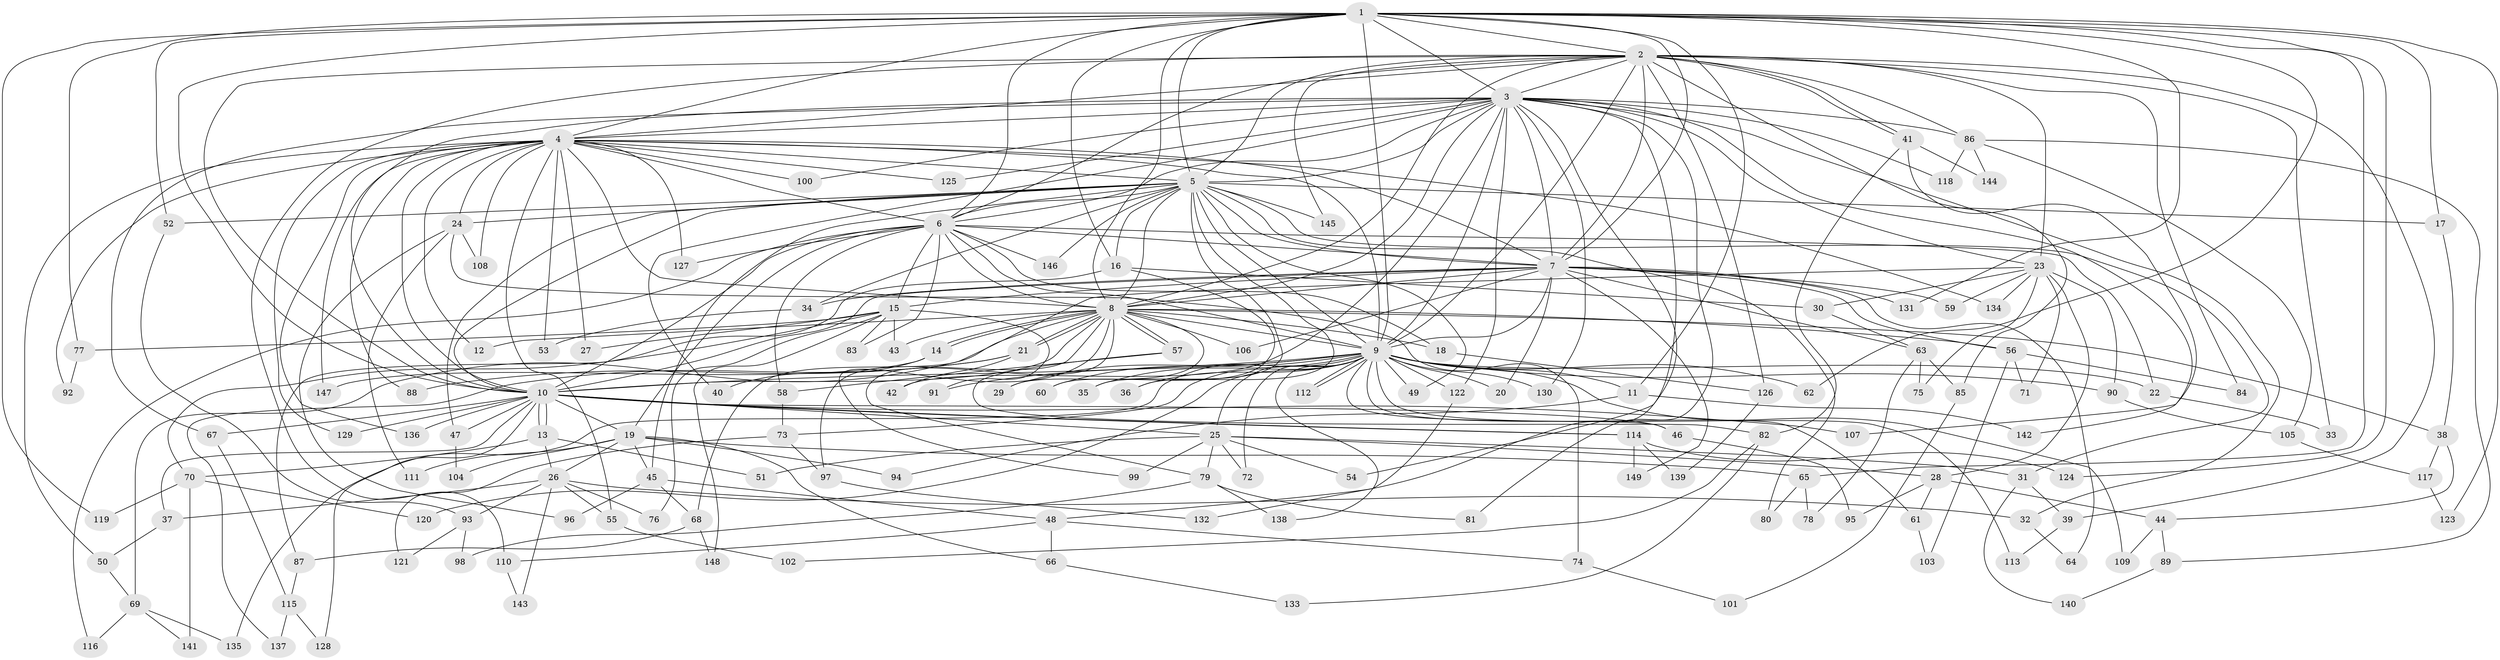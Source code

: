 // coarse degree distribution, {21: 0.011235955056179775, 23: 0.011235955056179775, 24: 0.011235955056179775, 4: 0.11235955056179775, 2: 0.5280898876404494, 1: 0.0449438202247191, 3: 0.12359550561797752, 11: 0.011235955056179775, 5: 0.07865168539325842, 8: 0.011235955056179775, 10: 0.011235955056179775, 9: 0.02247191011235955, 29: 0.011235955056179775, 20: 0.011235955056179775}
// Generated by graph-tools (version 1.1) at 2025/49/03/04/25 21:49:11]
// undirected, 149 vertices, 323 edges
graph export_dot {
graph [start="1"]
  node [color=gray90,style=filled];
  1;
  2;
  3;
  4;
  5;
  6;
  7;
  8;
  9;
  10;
  11;
  12;
  13;
  14;
  15;
  16;
  17;
  18;
  19;
  20;
  21;
  22;
  23;
  24;
  25;
  26;
  27;
  28;
  29;
  30;
  31;
  32;
  33;
  34;
  35;
  36;
  37;
  38;
  39;
  40;
  41;
  42;
  43;
  44;
  45;
  46;
  47;
  48;
  49;
  50;
  51;
  52;
  53;
  54;
  55;
  56;
  57;
  58;
  59;
  60;
  61;
  62;
  63;
  64;
  65;
  66;
  67;
  68;
  69;
  70;
  71;
  72;
  73;
  74;
  75;
  76;
  77;
  78;
  79;
  80;
  81;
  82;
  83;
  84;
  85;
  86;
  87;
  88;
  89;
  90;
  91;
  92;
  93;
  94;
  95;
  96;
  97;
  98;
  99;
  100;
  101;
  102;
  103;
  104;
  105;
  106;
  107;
  108;
  109;
  110;
  111;
  112;
  113;
  114;
  115;
  116;
  117;
  118;
  119;
  120;
  121;
  122;
  123;
  124;
  125;
  126;
  127;
  128;
  129;
  130;
  131;
  132;
  133;
  134;
  135;
  136;
  137;
  138;
  139;
  140;
  141;
  142;
  143;
  144;
  145;
  146;
  147;
  148;
  149;
  1 -- 2;
  1 -- 3;
  1 -- 4;
  1 -- 5;
  1 -- 6;
  1 -- 7;
  1 -- 8;
  1 -- 9;
  1 -- 10;
  1 -- 11;
  1 -- 16;
  1 -- 17;
  1 -- 52;
  1 -- 62;
  1 -- 65;
  1 -- 77;
  1 -- 119;
  1 -- 123;
  1 -- 124;
  1 -- 131;
  2 -- 3;
  2 -- 4;
  2 -- 5;
  2 -- 6;
  2 -- 7;
  2 -- 8;
  2 -- 9;
  2 -- 10;
  2 -- 23;
  2 -- 33;
  2 -- 39;
  2 -- 41;
  2 -- 41;
  2 -- 84;
  2 -- 85;
  2 -- 86;
  2 -- 110;
  2 -- 126;
  2 -- 145;
  3 -- 4;
  3 -- 5;
  3 -- 6;
  3 -- 7;
  3 -- 8;
  3 -- 9;
  3 -- 10;
  3 -- 23;
  3 -- 32;
  3 -- 40;
  3 -- 42;
  3 -- 48;
  3 -- 54;
  3 -- 67;
  3 -- 81;
  3 -- 86;
  3 -- 100;
  3 -- 118;
  3 -- 122;
  3 -- 125;
  3 -- 130;
  3 -- 142;
  4 -- 5;
  4 -- 6;
  4 -- 7;
  4 -- 8;
  4 -- 9;
  4 -- 10;
  4 -- 12;
  4 -- 24;
  4 -- 27;
  4 -- 50;
  4 -- 53;
  4 -- 55;
  4 -- 88;
  4 -- 92;
  4 -- 100;
  4 -- 108;
  4 -- 125;
  4 -- 127;
  4 -- 129;
  4 -- 134;
  4 -- 136;
  4 -- 147;
  5 -- 6;
  5 -- 7;
  5 -- 8;
  5 -- 9;
  5 -- 10;
  5 -- 16;
  5 -- 17;
  5 -- 24;
  5 -- 31;
  5 -- 34;
  5 -- 35;
  5 -- 36;
  5 -- 45;
  5 -- 47;
  5 -- 49;
  5 -- 52;
  5 -- 80;
  5 -- 145;
  5 -- 146;
  6 -- 7;
  6 -- 8;
  6 -- 9;
  6 -- 10;
  6 -- 15;
  6 -- 18;
  6 -- 19;
  6 -- 22;
  6 -- 58;
  6 -- 83;
  6 -- 116;
  6 -- 127;
  6 -- 146;
  7 -- 8;
  7 -- 9;
  7 -- 10;
  7 -- 15;
  7 -- 20;
  7 -- 34;
  7 -- 56;
  7 -- 59;
  7 -- 63;
  7 -- 64;
  7 -- 106;
  7 -- 131;
  7 -- 149;
  8 -- 9;
  8 -- 10;
  8 -- 12;
  8 -- 14;
  8 -- 14;
  8 -- 18;
  8 -- 21;
  8 -- 21;
  8 -- 29;
  8 -- 38;
  8 -- 43;
  8 -- 56;
  8 -- 57;
  8 -- 57;
  8 -- 69;
  8 -- 79;
  8 -- 97;
  8 -- 99;
  8 -- 106;
  9 -- 10;
  9 -- 11;
  9 -- 20;
  9 -- 22;
  9 -- 25;
  9 -- 29;
  9 -- 35;
  9 -- 36;
  9 -- 46;
  9 -- 49;
  9 -- 60;
  9 -- 61;
  9 -- 62;
  9 -- 72;
  9 -- 73;
  9 -- 90;
  9 -- 91;
  9 -- 109;
  9 -- 112;
  9 -- 112;
  9 -- 113;
  9 -- 120;
  9 -- 122;
  9 -- 130;
  9 -- 135;
  9 -- 138;
  10 -- 13;
  10 -- 13;
  10 -- 19;
  10 -- 25;
  10 -- 37;
  10 -- 46;
  10 -- 47;
  10 -- 67;
  10 -- 107;
  10 -- 114;
  10 -- 114;
  10 -- 128;
  10 -- 129;
  10 -- 136;
  11 -- 94;
  11 -- 142;
  13 -- 26;
  13 -- 51;
  13 -- 70;
  14 -- 40;
  14 -- 147;
  15 -- 27;
  15 -- 43;
  15 -- 70;
  15 -- 76;
  15 -- 77;
  15 -- 83;
  15 -- 91;
  15 -- 148;
  16 -- 30;
  16 -- 60;
  16 -- 87;
  17 -- 38;
  18 -- 126;
  19 -- 26;
  19 -- 45;
  19 -- 65;
  19 -- 66;
  19 -- 94;
  19 -- 104;
  19 -- 111;
  21 -- 42;
  21 -- 88;
  21 -- 137;
  22 -- 33;
  23 -- 28;
  23 -- 30;
  23 -- 59;
  23 -- 68;
  23 -- 71;
  23 -- 75;
  23 -- 90;
  23 -- 134;
  24 -- 74;
  24 -- 96;
  24 -- 108;
  24 -- 111;
  25 -- 28;
  25 -- 31;
  25 -- 51;
  25 -- 54;
  25 -- 72;
  25 -- 79;
  25 -- 99;
  26 -- 32;
  26 -- 37;
  26 -- 55;
  26 -- 76;
  26 -- 93;
  26 -- 143;
  28 -- 44;
  28 -- 61;
  28 -- 95;
  30 -- 63;
  31 -- 39;
  31 -- 140;
  32 -- 64;
  34 -- 53;
  37 -- 50;
  38 -- 44;
  38 -- 117;
  39 -- 113;
  41 -- 82;
  41 -- 107;
  41 -- 144;
  44 -- 89;
  44 -- 109;
  45 -- 48;
  45 -- 68;
  45 -- 96;
  46 -- 95;
  47 -- 104;
  48 -- 66;
  48 -- 74;
  48 -- 110;
  50 -- 69;
  52 -- 93;
  55 -- 102;
  56 -- 71;
  56 -- 84;
  56 -- 103;
  57 -- 58;
  57 -- 82;
  58 -- 73;
  61 -- 103;
  63 -- 75;
  63 -- 78;
  63 -- 85;
  65 -- 78;
  65 -- 80;
  66 -- 133;
  67 -- 115;
  68 -- 87;
  68 -- 148;
  69 -- 116;
  69 -- 135;
  69 -- 141;
  70 -- 119;
  70 -- 120;
  70 -- 141;
  73 -- 97;
  73 -- 121;
  74 -- 101;
  77 -- 92;
  79 -- 81;
  79 -- 98;
  79 -- 138;
  82 -- 102;
  82 -- 133;
  85 -- 101;
  86 -- 89;
  86 -- 105;
  86 -- 118;
  86 -- 144;
  87 -- 115;
  89 -- 140;
  90 -- 105;
  93 -- 98;
  93 -- 121;
  97 -- 132;
  105 -- 117;
  110 -- 143;
  114 -- 124;
  114 -- 139;
  114 -- 149;
  115 -- 128;
  115 -- 137;
  117 -- 123;
  122 -- 132;
  126 -- 139;
}
